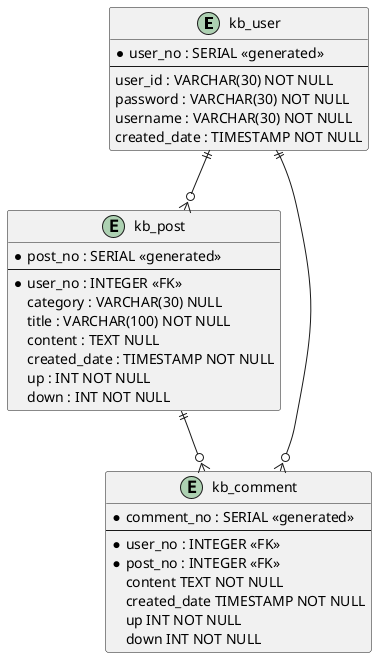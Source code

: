 @startuml Board ERD

entity kb_user { 
    * user_no : SERIAL <<generated>>
    --
    user_id : VARCHAR(30) NOT NULL
    password : VARCHAR(30) NOT NULL
    username : VARCHAR(30) NOT NULL
    created_date : TIMESTAMP NOT NULL
}

entity kb_post {
    * post_no : SERIAL <<generated>>
    --
    * user_no : INTEGER <<FK>>
    category : VARCHAR(30) NULL
    title : VARCHAR(100) NOT NULL
    content : TEXT NULL
    created_date : TIMESTAMP NOT NULL
    up : INT NOT NULL
    down : INT NOT NULL
}

entity kb_comment {
    * comment_no : SERIAL <<generated>>
    --
    * user_no : INTEGER <<FK>>
    * post_no : INTEGER <<FK>>
    content TEXT NOT NULL
    created_date TIMESTAMP NOT NULL
    up INT NOT NULL
    down INT NOT NULL
}

kb_user ||--o{ kb_post
kb_post ||--o{ kb_comment
kb_user ||--o{ kb_comment

@enduml